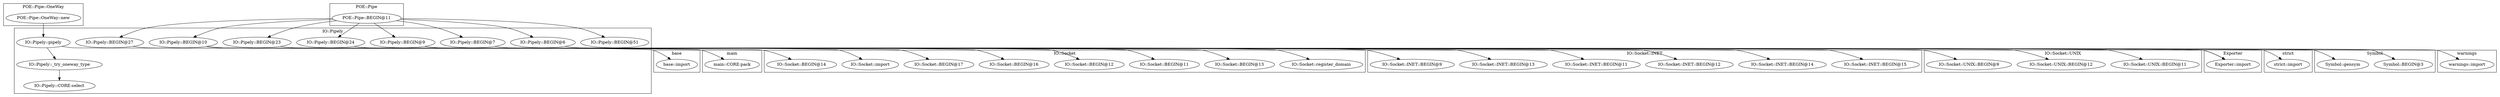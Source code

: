 digraph {
graph [overlap=false]
subgraph cluster_POE_Pipe_OneWay {
	label="POE::Pipe::OneWay";
	"POE::Pipe::OneWay::new";
}
subgraph cluster_Symbol {
	label="Symbol";
	"Symbol::gensym";
	"Symbol::BEGIN@3";
}
subgraph cluster_main {
	label="main";
	"main::CORE:pack";
}
subgraph cluster_warnings {
	label="warnings";
	"warnings::import";
}
subgraph cluster_IO_Pipely {
	label="IO::Pipely";
	"IO::Pipely::BEGIN@27";
	"IO::Pipely::_try_oneway_type";
	"IO::Pipely::CORE:select";
	"IO::Pipely::BEGIN@10";
	"IO::Pipely::BEGIN@51";
	"IO::Pipely::BEGIN@24";
	"IO::Pipely::BEGIN@7";
	"IO::Pipely::BEGIN@23";
	"IO::Pipely::pipely";
	"IO::Pipely::BEGIN@9";
	"IO::Pipely::BEGIN@6";
}
subgraph cluster_POE_Pipe {
	label="POE::Pipe";
	"POE::Pipe::BEGIN@11";
}
subgraph cluster_strict {
	label="strict";
	"strict::import";
}
subgraph cluster_base {
	label="base";
	"base::import";
}
subgraph cluster_Exporter {
	label="Exporter";
	"Exporter::import";
}
subgraph cluster_IO_Socket {
	label="IO::Socket";
	"IO::Socket::BEGIN@12";
	"IO::Socket::BEGIN@16";
	"IO::Socket::BEGIN@17";
	"IO::Socket::import";
	"IO::Socket::BEGIN@14";
	"IO::Socket::register_domain";
	"IO::Socket::BEGIN@13";
	"IO::Socket::BEGIN@11";
}
subgraph cluster_IO_Socket_INET {
	label="IO::Socket::INET";
	"IO::Socket::INET::BEGIN@11";
	"IO::Socket::INET::BEGIN@13";
	"IO::Socket::INET::BEGIN@9";
	"IO::Socket::INET::BEGIN@15";
	"IO::Socket::INET::BEGIN@14";
	"IO::Socket::INET::BEGIN@12";
}
subgraph cluster_IO_Socket_UNIX {
	label="IO::Socket::UNIX";
	"IO::Socket::UNIX::BEGIN@11";
	"IO::Socket::UNIX::BEGIN@12";
	"IO::Socket::UNIX::BEGIN@9";
}
"IO::Pipely::BEGIN@10" -> "IO::Socket::UNIX::BEGIN@11";
"POE::Pipe::BEGIN@11" -> "IO::Pipely::BEGIN@51";
"POE::Pipe::BEGIN@11" -> "IO::Pipely::BEGIN@27";
"IO::Pipely::BEGIN@10" -> "IO::Socket::INET::BEGIN@9";
"IO::Pipely::BEGIN@10" -> "IO::Socket::INET::BEGIN@13";
"IO::Pipely::BEGIN@10" -> "IO::Socket::INET::BEGIN@15";
"IO::Pipely::BEGIN@10" -> "IO::Socket::BEGIN@13";
"IO::Pipely::_try_oneway_type" -> "IO::Pipely::CORE:select";
"IO::Pipely::pipely" -> "Symbol::gensym";
"IO::Pipely::BEGIN@10" -> "IO::Socket::UNIX::BEGIN@12";
"IO::Pipely::BEGIN@27" -> "base::import";
"IO::Pipely::BEGIN@10" -> "IO::Socket::UNIX::BEGIN@9";
"POE::Pipe::BEGIN@11" -> "IO::Pipely::BEGIN@10";
"POE::Pipe::OneWay::new" -> "IO::Pipely::pipely";
"IO::Pipely::BEGIN@10" -> "IO::Socket::BEGIN@11";
"IO::Pipely::BEGIN@10" -> "main::CORE:pack";
"IO::Pipely::BEGIN@10" -> "IO::Socket::INET::BEGIN@14";
"IO::Pipely::BEGIN@10" -> "IO::Socket::INET::BEGIN@12";
"IO::Pipely::BEGIN@10" -> "IO::Socket::BEGIN@14";
"POE::Pipe::BEGIN@11" -> "IO::Pipely::BEGIN@23";
"IO::Pipely::BEGIN@23" -> "Exporter::import";
"IO::Pipely::BEGIN@9" -> "Exporter::import";
"IO::Pipely::BEGIN@24" -> "Exporter::import";
"POE::Pipe::BEGIN@11" -> "IO::Pipely::BEGIN@24";
"POE::Pipe::BEGIN@11" -> "IO::Pipely::BEGIN@7";
"IO::Pipely::BEGIN@10" -> "IO::Socket::BEGIN@17";
"POE::Pipe::BEGIN@11" -> "IO::Pipely::BEGIN@6";
"POE::Pipe::BEGIN@11" -> "IO::Pipely::BEGIN@9";
"IO::Pipely::BEGIN@10" -> "IO::Socket::import";
"IO::Pipely::BEGIN@7" -> "strict::import";
"IO::Pipely::BEGIN@10" -> "IO::Socket::BEGIN@12";
"IO::Pipely::BEGIN@9" -> "Symbol::BEGIN@3";
"IO::Pipely::BEGIN@6" -> "warnings::import";
"IO::Pipely::BEGIN@10" -> "IO::Socket::register_domain";
"IO::Pipely::pipely" -> "IO::Pipely::_try_oneway_type";
"IO::Pipely::BEGIN@10" -> "IO::Socket::INET::BEGIN@11";
"IO::Pipely::BEGIN@10" -> "IO::Socket::BEGIN@16";
}
